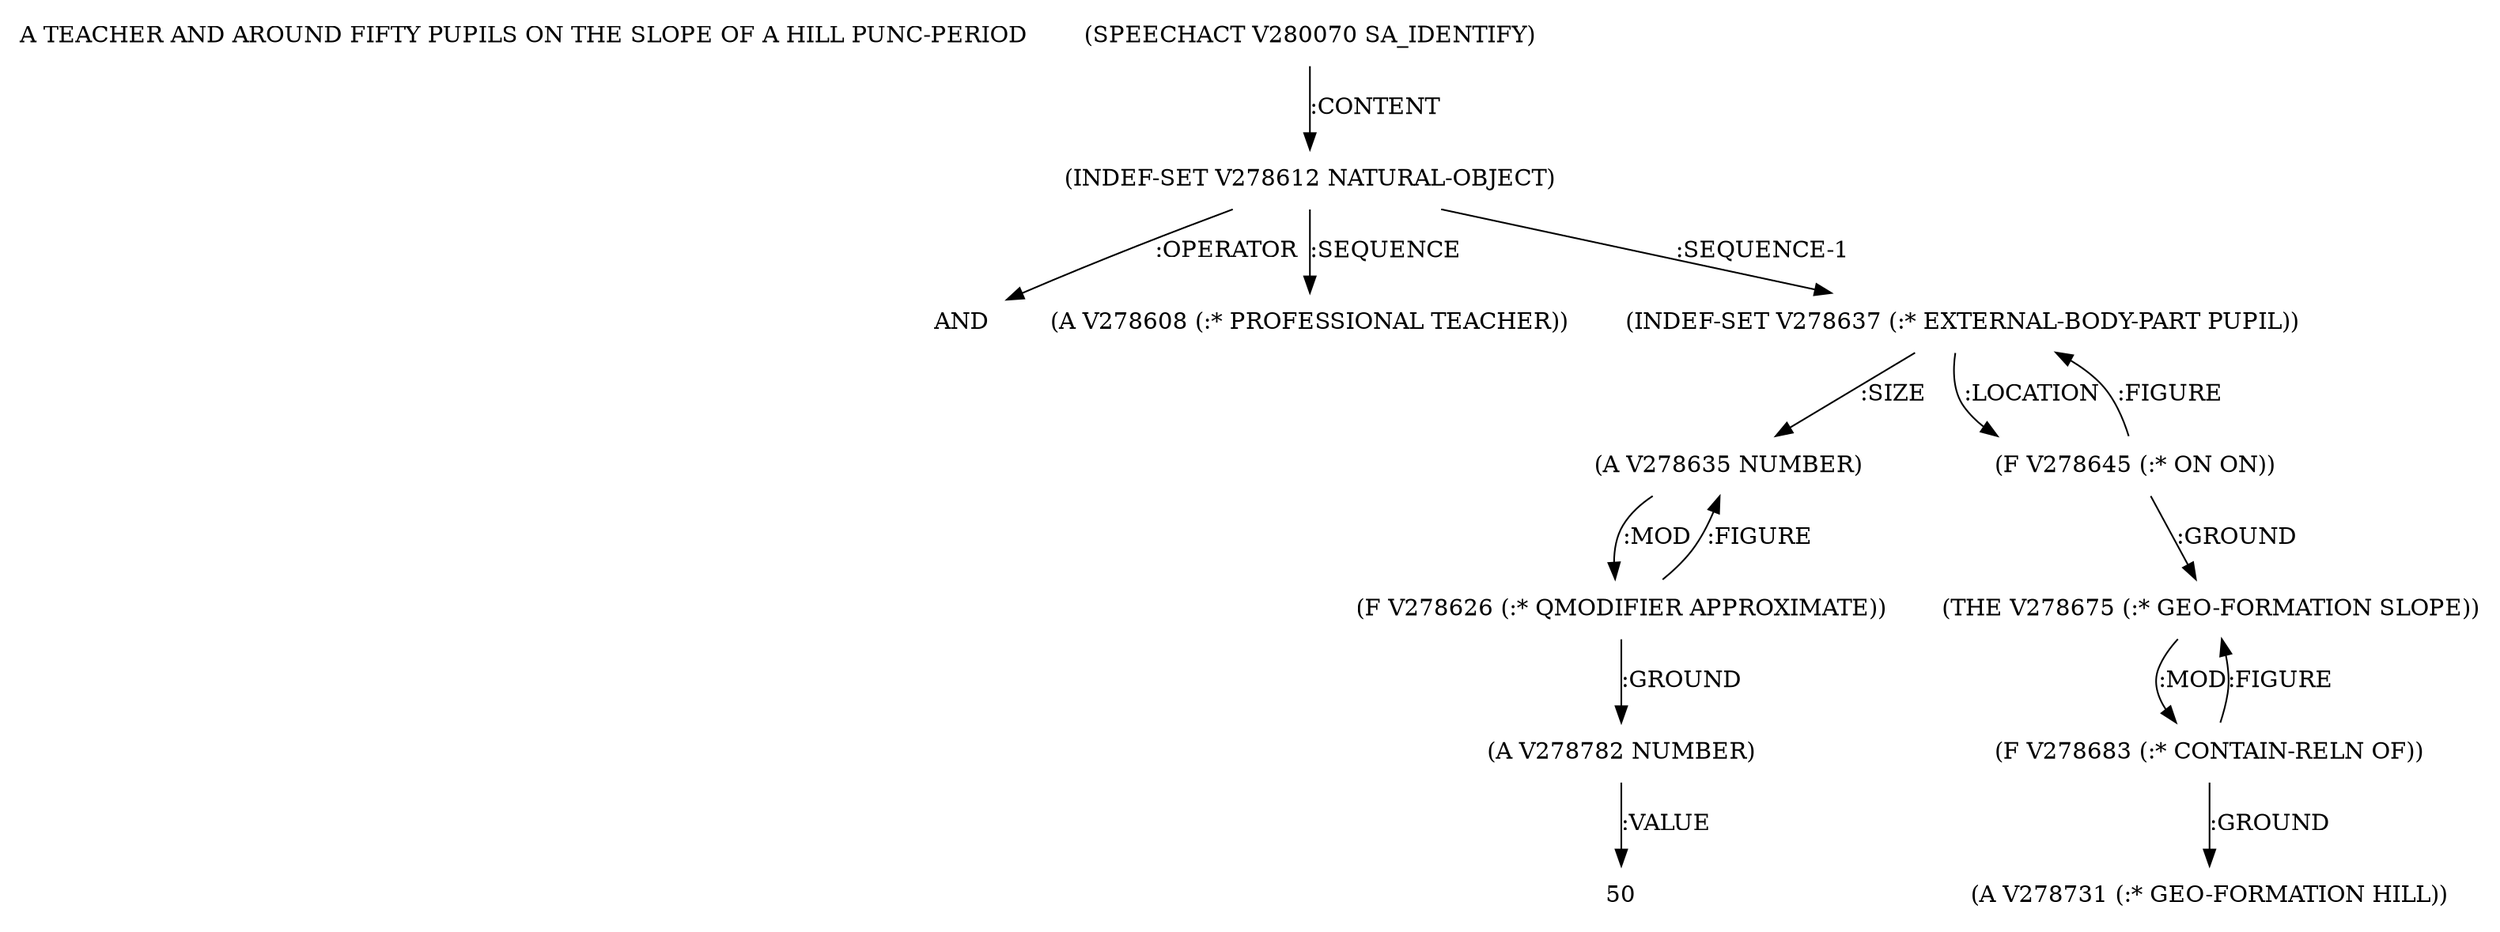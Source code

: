 digraph Terms {
  node [shape=none]
  "A TEACHER AND AROUND FIFTY PUPILS ON THE SLOPE OF A HILL PUNC-PERIOD"
  "V280070" [label="(SPEECHACT V280070 SA_IDENTIFY)"]
  "V280070" -> "V278612" [label=":CONTENT"]
  "V278612" [label="(INDEF-SET V278612 NATURAL-OBJECT)"]
  "V278612" -> "NT280686" [label=":OPERATOR"]
  "NT280686" [label="AND"]
  "V278612" -> "V278608" [label=":SEQUENCE"]
  "V278612" -> "V278637" [label=":SEQUENCE-1"]
  "V278608" [label="(A V278608 (:* PROFESSIONAL TEACHER))"]
  "V278637" [label="(INDEF-SET V278637 (:* EXTERNAL-BODY-PART PUPIL))"]
  "V278637" -> "V278635" [label=":SIZE"]
  "V278637" -> "V278645" [label=":LOCATION"]
  "V278635" [label="(A V278635 NUMBER)"]
  "V278635" -> "V278626" [label=":MOD"]
  "V278626" [label="(F V278626 (:* QMODIFIER APPROXIMATE))"]
  "V278626" -> "V278635" [label=":FIGURE"]
  "V278626" -> "V278782" [label=":GROUND"]
  "V278782" [label="(A V278782 NUMBER)"]
  "V278782" -> "NT280687" [label=":VALUE"]
  "NT280687" [label="50"]
  "V278645" [label="(F V278645 (:* ON ON))"]
  "V278645" -> "V278675" [label=":GROUND"]
  "V278645" -> "V278637" [label=":FIGURE"]
  "V278675" [label="(THE V278675 (:* GEO-FORMATION SLOPE))"]
  "V278675" -> "V278683" [label=":MOD"]
  "V278683" [label="(F V278683 (:* CONTAIN-RELN OF))"]
  "V278683" -> "V278731" [label=":GROUND"]
  "V278683" -> "V278675" [label=":FIGURE"]
  "V278731" [label="(A V278731 (:* GEO-FORMATION HILL))"]
}
